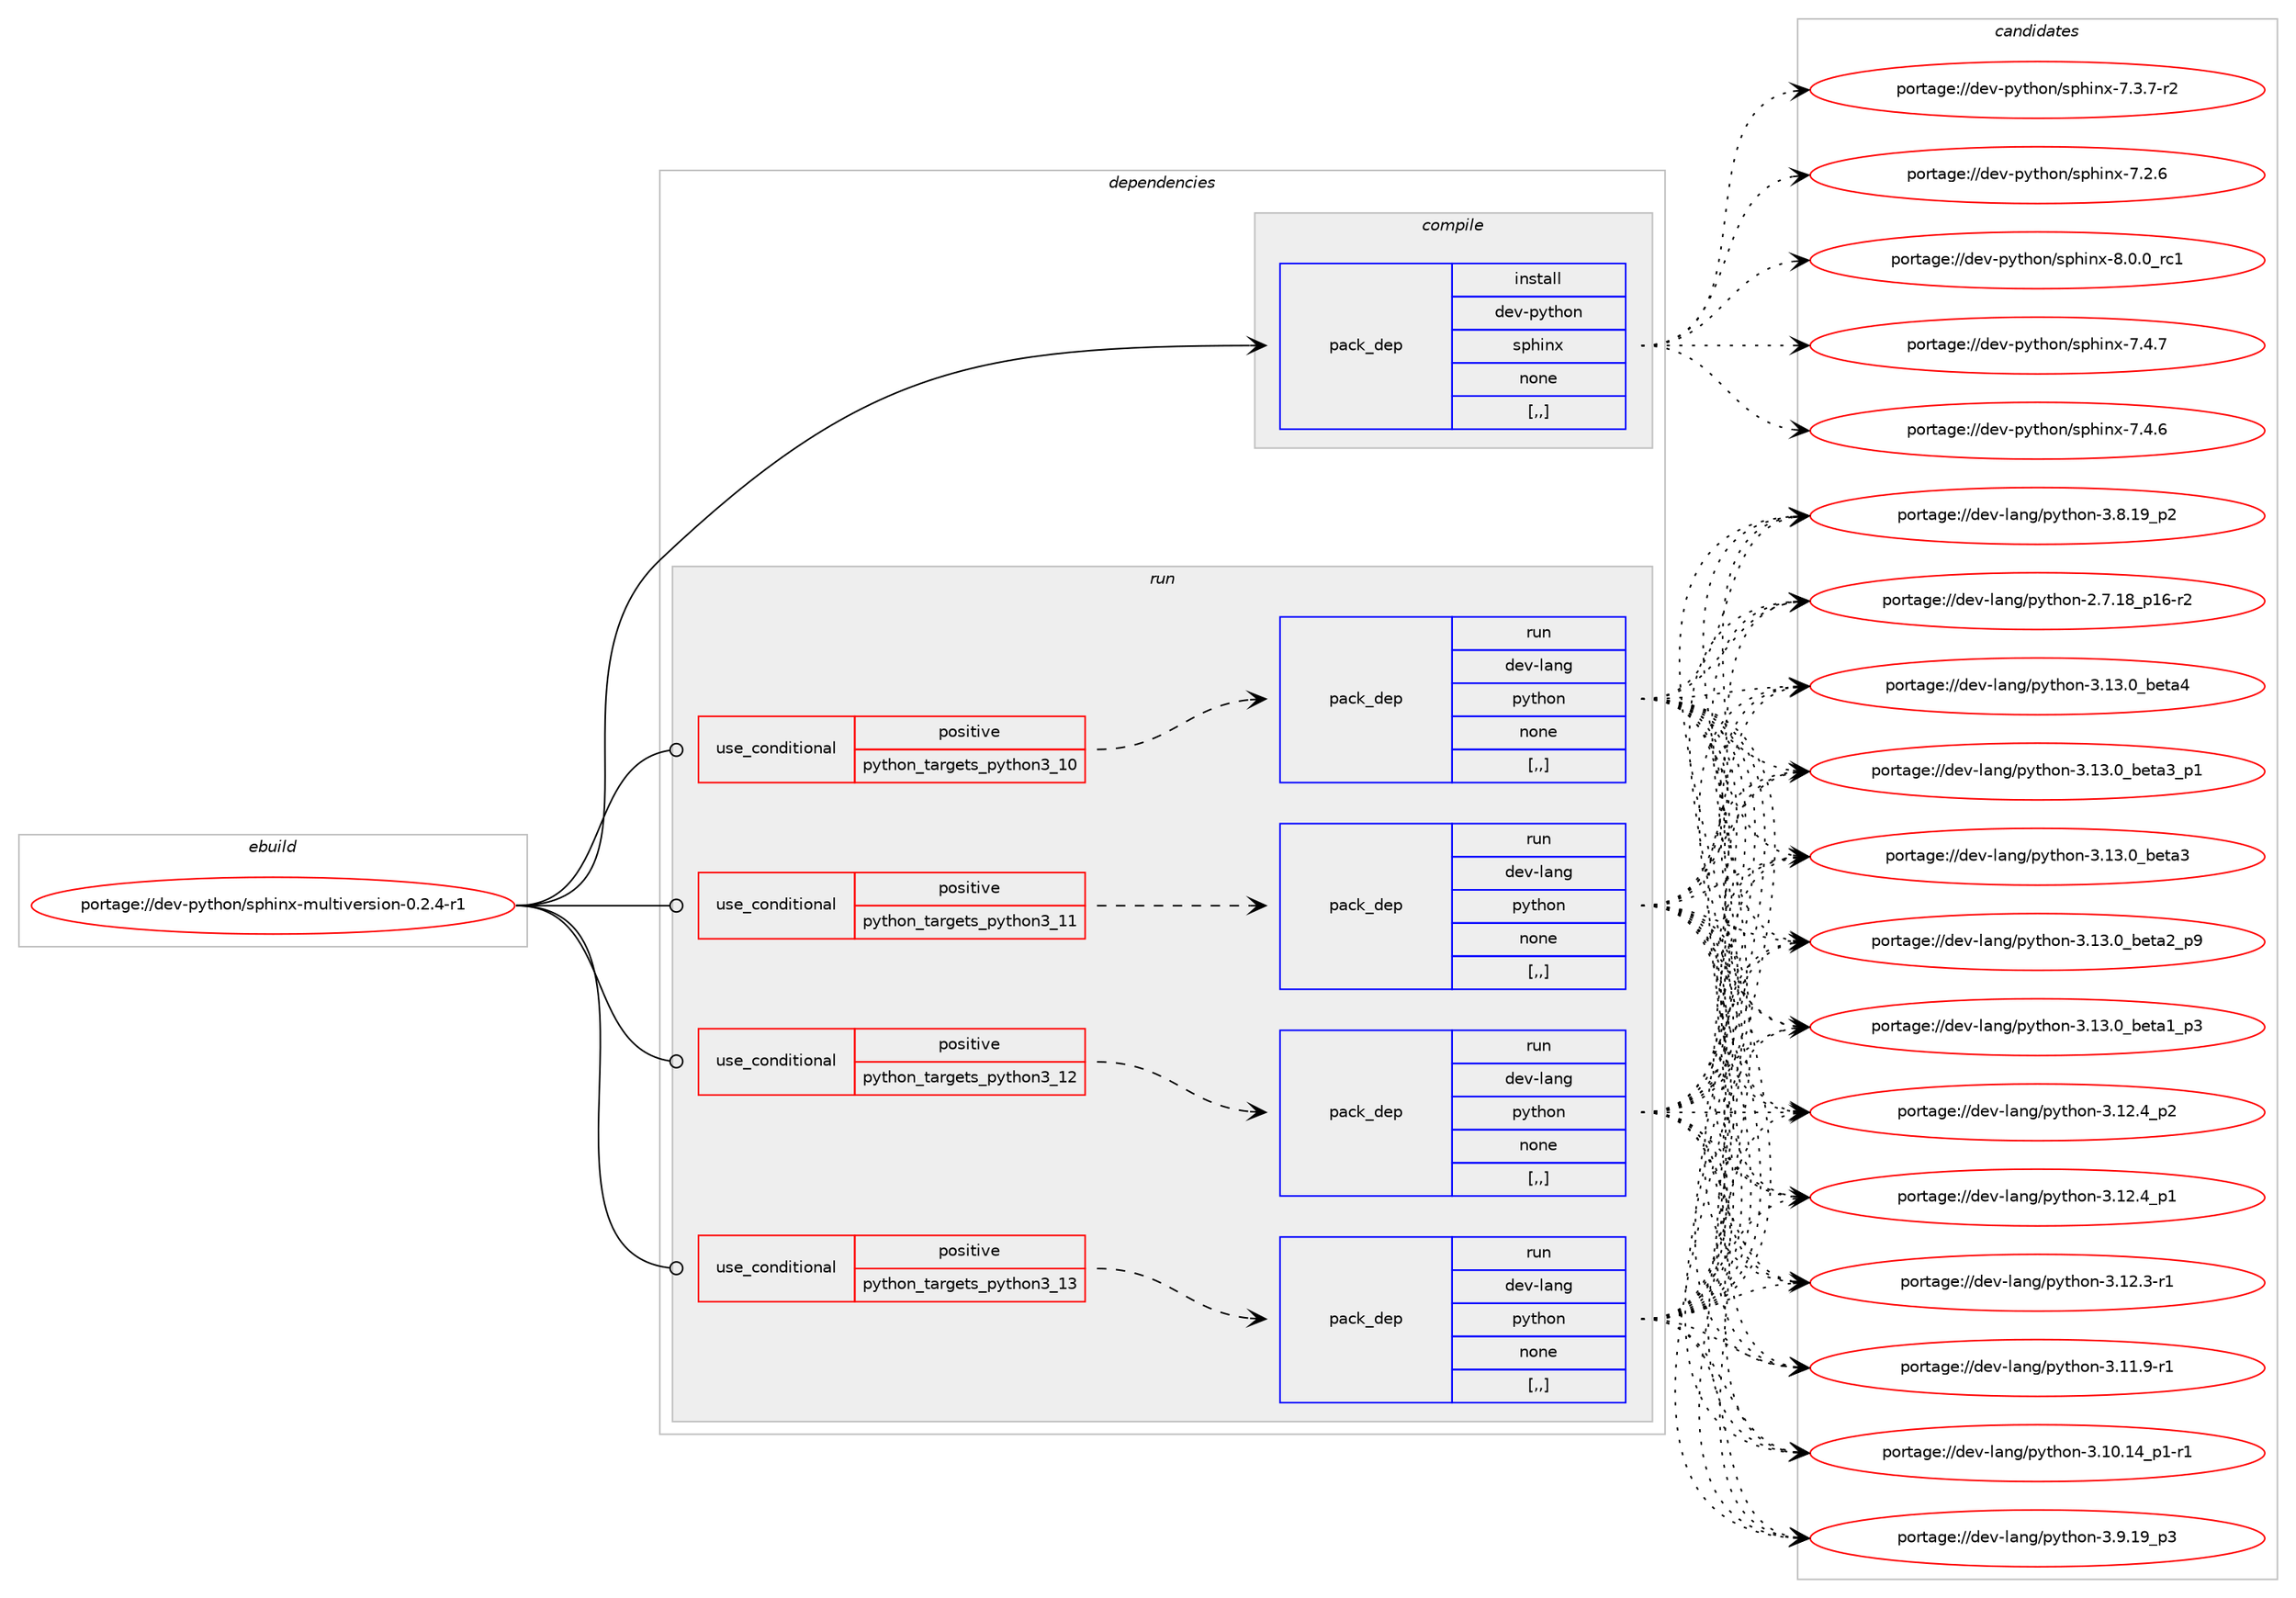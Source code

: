 digraph prolog {

# *************
# Graph options
# *************

newrank=true;
concentrate=true;
compound=true;
graph [rankdir=LR,fontname=Helvetica,fontsize=10,ranksep=1.5];#, ranksep=2.5, nodesep=0.2];
edge  [arrowhead=vee];
node  [fontname=Helvetica,fontsize=10];

# **********
# The ebuild
# **********

subgraph cluster_leftcol {
color=gray;
label=<<i>ebuild</i>>;
id [label="portage://dev-python/sphinx-multiversion-0.2.4-r1", color=red, width=4, href="../dev-python/sphinx-multiversion-0.2.4-r1.svg"];
}

# ****************
# The dependencies
# ****************

subgraph cluster_midcol {
color=gray;
label=<<i>dependencies</i>>;
subgraph cluster_compile {
fillcolor="#eeeeee";
style=filled;
label=<<i>compile</i>>;
subgraph pack123056 {
dependency164204 [label=<<TABLE BORDER="0" CELLBORDER="1" CELLSPACING="0" CELLPADDING="4" WIDTH="220"><TR><TD ROWSPAN="6" CELLPADDING="30">pack_dep</TD></TR><TR><TD WIDTH="110">install</TD></TR><TR><TD>dev-python</TD></TR><TR><TD>sphinx</TD></TR><TR><TD>none</TD></TR><TR><TD>[,,]</TD></TR></TABLE>>, shape=none, color=blue];
}
id:e -> dependency164204:w [weight=20,style="solid",arrowhead="vee"];
}
subgraph cluster_compileandrun {
fillcolor="#eeeeee";
style=filled;
label=<<i>compile and run</i>>;
}
subgraph cluster_run {
fillcolor="#eeeeee";
style=filled;
label=<<i>run</i>>;
subgraph cond39876 {
dependency164205 [label=<<TABLE BORDER="0" CELLBORDER="1" CELLSPACING="0" CELLPADDING="4"><TR><TD ROWSPAN="3" CELLPADDING="10">use_conditional</TD></TR><TR><TD>positive</TD></TR><TR><TD>python_targets_python3_10</TD></TR></TABLE>>, shape=none, color=red];
subgraph pack123057 {
dependency164206 [label=<<TABLE BORDER="0" CELLBORDER="1" CELLSPACING="0" CELLPADDING="4" WIDTH="220"><TR><TD ROWSPAN="6" CELLPADDING="30">pack_dep</TD></TR><TR><TD WIDTH="110">run</TD></TR><TR><TD>dev-lang</TD></TR><TR><TD>python</TD></TR><TR><TD>none</TD></TR><TR><TD>[,,]</TD></TR></TABLE>>, shape=none, color=blue];
}
dependency164205:e -> dependency164206:w [weight=20,style="dashed",arrowhead="vee"];
}
id:e -> dependency164205:w [weight=20,style="solid",arrowhead="odot"];
subgraph cond39877 {
dependency164207 [label=<<TABLE BORDER="0" CELLBORDER="1" CELLSPACING="0" CELLPADDING="4"><TR><TD ROWSPAN="3" CELLPADDING="10">use_conditional</TD></TR><TR><TD>positive</TD></TR><TR><TD>python_targets_python3_11</TD></TR></TABLE>>, shape=none, color=red];
subgraph pack123058 {
dependency164208 [label=<<TABLE BORDER="0" CELLBORDER="1" CELLSPACING="0" CELLPADDING="4" WIDTH="220"><TR><TD ROWSPAN="6" CELLPADDING="30">pack_dep</TD></TR><TR><TD WIDTH="110">run</TD></TR><TR><TD>dev-lang</TD></TR><TR><TD>python</TD></TR><TR><TD>none</TD></TR><TR><TD>[,,]</TD></TR></TABLE>>, shape=none, color=blue];
}
dependency164207:e -> dependency164208:w [weight=20,style="dashed",arrowhead="vee"];
}
id:e -> dependency164207:w [weight=20,style="solid",arrowhead="odot"];
subgraph cond39878 {
dependency164209 [label=<<TABLE BORDER="0" CELLBORDER="1" CELLSPACING="0" CELLPADDING="4"><TR><TD ROWSPAN="3" CELLPADDING="10">use_conditional</TD></TR><TR><TD>positive</TD></TR><TR><TD>python_targets_python3_12</TD></TR></TABLE>>, shape=none, color=red];
subgraph pack123059 {
dependency164210 [label=<<TABLE BORDER="0" CELLBORDER="1" CELLSPACING="0" CELLPADDING="4" WIDTH="220"><TR><TD ROWSPAN="6" CELLPADDING="30">pack_dep</TD></TR><TR><TD WIDTH="110">run</TD></TR><TR><TD>dev-lang</TD></TR><TR><TD>python</TD></TR><TR><TD>none</TD></TR><TR><TD>[,,]</TD></TR></TABLE>>, shape=none, color=blue];
}
dependency164209:e -> dependency164210:w [weight=20,style="dashed",arrowhead="vee"];
}
id:e -> dependency164209:w [weight=20,style="solid",arrowhead="odot"];
subgraph cond39879 {
dependency164211 [label=<<TABLE BORDER="0" CELLBORDER="1" CELLSPACING="0" CELLPADDING="4"><TR><TD ROWSPAN="3" CELLPADDING="10">use_conditional</TD></TR><TR><TD>positive</TD></TR><TR><TD>python_targets_python3_13</TD></TR></TABLE>>, shape=none, color=red];
subgraph pack123060 {
dependency164212 [label=<<TABLE BORDER="0" CELLBORDER="1" CELLSPACING="0" CELLPADDING="4" WIDTH="220"><TR><TD ROWSPAN="6" CELLPADDING="30">pack_dep</TD></TR><TR><TD WIDTH="110">run</TD></TR><TR><TD>dev-lang</TD></TR><TR><TD>python</TD></TR><TR><TD>none</TD></TR><TR><TD>[,,]</TD></TR></TABLE>>, shape=none, color=blue];
}
dependency164211:e -> dependency164212:w [weight=20,style="dashed",arrowhead="vee"];
}
id:e -> dependency164211:w [weight=20,style="solid",arrowhead="odot"];
}
}

# **************
# The candidates
# **************

subgraph cluster_choices {
rank=same;
color=gray;
label=<<i>candidates</i>>;

subgraph choice123056 {
color=black;
nodesep=1;
choice1001011184511212111610411111047115112104105110120455646484648951149949 [label="portage://dev-python/sphinx-8.0.0_rc1", color=red, width=4,href="../dev-python/sphinx-8.0.0_rc1.svg"];
choice1001011184511212111610411111047115112104105110120455546524655 [label="portage://dev-python/sphinx-7.4.7", color=red, width=4,href="../dev-python/sphinx-7.4.7.svg"];
choice1001011184511212111610411111047115112104105110120455546524654 [label="portage://dev-python/sphinx-7.4.6", color=red, width=4,href="../dev-python/sphinx-7.4.6.svg"];
choice10010111845112121116104111110471151121041051101204555465146554511450 [label="portage://dev-python/sphinx-7.3.7-r2", color=red, width=4,href="../dev-python/sphinx-7.3.7-r2.svg"];
choice1001011184511212111610411111047115112104105110120455546504654 [label="portage://dev-python/sphinx-7.2.6", color=red, width=4,href="../dev-python/sphinx-7.2.6.svg"];
dependency164204:e -> choice1001011184511212111610411111047115112104105110120455646484648951149949:w [style=dotted,weight="100"];
dependency164204:e -> choice1001011184511212111610411111047115112104105110120455546524655:w [style=dotted,weight="100"];
dependency164204:e -> choice1001011184511212111610411111047115112104105110120455546524654:w [style=dotted,weight="100"];
dependency164204:e -> choice10010111845112121116104111110471151121041051101204555465146554511450:w [style=dotted,weight="100"];
dependency164204:e -> choice1001011184511212111610411111047115112104105110120455546504654:w [style=dotted,weight="100"];
}
subgraph choice123057 {
color=black;
nodesep=1;
choice1001011184510897110103471121211161041111104551464951464895981011169752 [label="portage://dev-lang/python-3.13.0_beta4", color=red, width=4,href="../dev-lang/python-3.13.0_beta4.svg"];
choice10010111845108971101034711212111610411111045514649514648959810111697519511249 [label="portage://dev-lang/python-3.13.0_beta3_p1", color=red, width=4,href="../dev-lang/python-3.13.0_beta3_p1.svg"];
choice1001011184510897110103471121211161041111104551464951464895981011169751 [label="portage://dev-lang/python-3.13.0_beta3", color=red, width=4,href="../dev-lang/python-3.13.0_beta3.svg"];
choice10010111845108971101034711212111610411111045514649514648959810111697509511257 [label="portage://dev-lang/python-3.13.0_beta2_p9", color=red, width=4,href="../dev-lang/python-3.13.0_beta2_p9.svg"];
choice10010111845108971101034711212111610411111045514649514648959810111697499511251 [label="portage://dev-lang/python-3.13.0_beta1_p3", color=red, width=4,href="../dev-lang/python-3.13.0_beta1_p3.svg"];
choice100101118451089711010347112121116104111110455146495046529511250 [label="portage://dev-lang/python-3.12.4_p2", color=red, width=4,href="../dev-lang/python-3.12.4_p2.svg"];
choice100101118451089711010347112121116104111110455146495046529511249 [label="portage://dev-lang/python-3.12.4_p1", color=red, width=4,href="../dev-lang/python-3.12.4_p1.svg"];
choice100101118451089711010347112121116104111110455146495046514511449 [label="portage://dev-lang/python-3.12.3-r1", color=red, width=4,href="../dev-lang/python-3.12.3-r1.svg"];
choice100101118451089711010347112121116104111110455146494946574511449 [label="portage://dev-lang/python-3.11.9-r1", color=red, width=4,href="../dev-lang/python-3.11.9-r1.svg"];
choice100101118451089711010347112121116104111110455146494846495295112494511449 [label="portage://dev-lang/python-3.10.14_p1-r1", color=red, width=4,href="../dev-lang/python-3.10.14_p1-r1.svg"];
choice100101118451089711010347112121116104111110455146574649579511251 [label="portage://dev-lang/python-3.9.19_p3", color=red, width=4,href="../dev-lang/python-3.9.19_p3.svg"];
choice100101118451089711010347112121116104111110455146564649579511250 [label="portage://dev-lang/python-3.8.19_p2", color=red, width=4,href="../dev-lang/python-3.8.19_p2.svg"];
choice100101118451089711010347112121116104111110455046554649569511249544511450 [label="portage://dev-lang/python-2.7.18_p16-r2", color=red, width=4,href="../dev-lang/python-2.7.18_p16-r2.svg"];
dependency164206:e -> choice1001011184510897110103471121211161041111104551464951464895981011169752:w [style=dotted,weight="100"];
dependency164206:e -> choice10010111845108971101034711212111610411111045514649514648959810111697519511249:w [style=dotted,weight="100"];
dependency164206:e -> choice1001011184510897110103471121211161041111104551464951464895981011169751:w [style=dotted,weight="100"];
dependency164206:e -> choice10010111845108971101034711212111610411111045514649514648959810111697509511257:w [style=dotted,weight="100"];
dependency164206:e -> choice10010111845108971101034711212111610411111045514649514648959810111697499511251:w [style=dotted,weight="100"];
dependency164206:e -> choice100101118451089711010347112121116104111110455146495046529511250:w [style=dotted,weight="100"];
dependency164206:e -> choice100101118451089711010347112121116104111110455146495046529511249:w [style=dotted,weight="100"];
dependency164206:e -> choice100101118451089711010347112121116104111110455146495046514511449:w [style=dotted,weight="100"];
dependency164206:e -> choice100101118451089711010347112121116104111110455146494946574511449:w [style=dotted,weight="100"];
dependency164206:e -> choice100101118451089711010347112121116104111110455146494846495295112494511449:w [style=dotted,weight="100"];
dependency164206:e -> choice100101118451089711010347112121116104111110455146574649579511251:w [style=dotted,weight="100"];
dependency164206:e -> choice100101118451089711010347112121116104111110455146564649579511250:w [style=dotted,weight="100"];
dependency164206:e -> choice100101118451089711010347112121116104111110455046554649569511249544511450:w [style=dotted,weight="100"];
}
subgraph choice123058 {
color=black;
nodesep=1;
choice1001011184510897110103471121211161041111104551464951464895981011169752 [label="portage://dev-lang/python-3.13.0_beta4", color=red, width=4,href="../dev-lang/python-3.13.0_beta4.svg"];
choice10010111845108971101034711212111610411111045514649514648959810111697519511249 [label="portage://dev-lang/python-3.13.0_beta3_p1", color=red, width=4,href="../dev-lang/python-3.13.0_beta3_p1.svg"];
choice1001011184510897110103471121211161041111104551464951464895981011169751 [label="portage://dev-lang/python-3.13.0_beta3", color=red, width=4,href="../dev-lang/python-3.13.0_beta3.svg"];
choice10010111845108971101034711212111610411111045514649514648959810111697509511257 [label="portage://dev-lang/python-3.13.0_beta2_p9", color=red, width=4,href="../dev-lang/python-3.13.0_beta2_p9.svg"];
choice10010111845108971101034711212111610411111045514649514648959810111697499511251 [label="portage://dev-lang/python-3.13.0_beta1_p3", color=red, width=4,href="../dev-lang/python-3.13.0_beta1_p3.svg"];
choice100101118451089711010347112121116104111110455146495046529511250 [label="portage://dev-lang/python-3.12.4_p2", color=red, width=4,href="../dev-lang/python-3.12.4_p2.svg"];
choice100101118451089711010347112121116104111110455146495046529511249 [label="portage://dev-lang/python-3.12.4_p1", color=red, width=4,href="../dev-lang/python-3.12.4_p1.svg"];
choice100101118451089711010347112121116104111110455146495046514511449 [label="portage://dev-lang/python-3.12.3-r1", color=red, width=4,href="../dev-lang/python-3.12.3-r1.svg"];
choice100101118451089711010347112121116104111110455146494946574511449 [label="portage://dev-lang/python-3.11.9-r1", color=red, width=4,href="../dev-lang/python-3.11.9-r1.svg"];
choice100101118451089711010347112121116104111110455146494846495295112494511449 [label="portage://dev-lang/python-3.10.14_p1-r1", color=red, width=4,href="../dev-lang/python-3.10.14_p1-r1.svg"];
choice100101118451089711010347112121116104111110455146574649579511251 [label="portage://dev-lang/python-3.9.19_p3", color=red, width=4,href="../dev-lang/python-3.9.19_p3.svg"];
choice100101118451089711010347112121116104111110455146564649579511250 [label="portage://dev-lang/python-3.8.19_p2", color=red, width=4,href="../dev-lang/python-3.8.19_p2.svg"];
choice100101118451089711010347112121116104111110455046554649569511249544511450 [label="portage://dev-lang/python-2.7.18_p16-r2", color=red, width=4,href="../dev-lang/python-2.7.18_p16-r2.svg"];
dependency164208:e -> choice1001011184510897110103471121211161041111104551464951464895981011169752:w [style=dotted,weight="100"];
dependency164208:e -> choice10010111845108971101034711212111610411111045514649514648959810111697519511249:w [style=dotted,weight="100"];
dependency164208:e -> choice1001011184510897110103471121211161041111104551464951464895981011169751:w [style=dotted,weight="100"];
dependency164208:e -> choice10010111845108971101034711212111610411111045514649514648959810111697509511257:w [style=dotted,weight="100"];
dependency164208:e -> choice10010111845108971101034711212111610411111045514649514648959810111697499511251:w [style=dotted,weight="100"];
dependency164208:e -> choice100101118451089711010347112121116104111110455146495046529511250:w [style=dotted,weight="100"];
dependency164208:e -> choice100101118451089711010347112121116104111110455146495046529511249:w [style=dotted,weight="100"];
dependency164208:e -> choice100101118451089711010347112121116104111110455146495046514511449:w [style=dotted,weight="100"];
dependency164208:e -> choice100101118451089711010347112121116104111110455146494946574511449:w [style=dotted,weight="100"];
dependency164208:e -> choice100101118451089711010347112121116104111110455146494846495295112494511449:w [style=dotted,weight="100"];
dependency164208:e -> choice100101118451089711010347112121116104111110455146574649579511251:w [style=dotted,weight="100"];
dependency164208:e -> choice100101118451089711010347112121116104111110455146564649579511250:w [style=dotted,weight="100"];
dependency164208:e -> choice100101118451089711010347112121116104111110455046554649569511249544511450:w [style=dotted,weight="100"];
}
subgraph choice123059 {
color=black;
nodesep=1;
choice1001011184510897110103471121211161041111104551464951464895981011169752 [label="portage://dev-lang/python-3.13.0_beta4", color=red, width=4,href="../dev-lang/python-3.13.0_beta4.svg"];
choice10010111845108971101034711212111610411111045514649514648959810111697519511249 [label="portage://dev-lang/python-3.13.0_beta3_p1", color=red, width=4,href="../dev-lang/python-3.13.0_beta3_p1.svg"];
choice1001011184510897110103471121211161041111104551464951464895981011169751 [label="portage://dev-lang/python-3.13.0_beta3", color=red, width=4,href="../dev-lang/python-3.13.0_beta3.svg"];
choice10010111845108971101034711212111610411111045514649514648959810111697509511257 [label="portage://dev-lang/python-3.13.0_beta2_p9", color=red, width=4,href="../dev-lang/python-3.13.0_beta2_p9.svg"];
choice10010111845108971101034711212111610411111045514649514648959810111697499511251 [label="portage://dev-lang/python-3.13.0_beta1_p3", color=red, width=4,href="../dev-lang/python-3.13.0_beta1_p3.svg"];
choice100101118451089711010347112121116104111110455146495046529511250 [label="portage://dev-lang/python-3.12.4_p2", color=red, width=4,href="../dev-lang/python-3.12.4_p2.svg"];
choice100101118451089711010347112121116104111110455146495046529511249 [label="portage://dev-lang/python-3.12.4_p1", color=red, width=4,href="../dev-lang/python-3.12.4_p1.svg"];
choice100101118451089711010347112121116104111110455146495046514511449 [label="portage://dev-lang/python-3.12.3-r1", color=red, width=4,href="../dev-lang/python-3.12.3-r1.svg"];
choice100101118451089711010347112121116104111110455146494946574511449 [label="portage://dev-lang/python-3.11.9-r1", color=red, width=4,href="../dev-lang/python-3.11.9-r1.svg"];
choice100101118451089711010347112121116104111110455146494846495295112494511449 [label="portage://dev-lang/python-3.10.14_p1-r1", color=red, width=4,href="../dev-lang/python-3.10.14_p1-r1.svg"];
choice100101118451089711010347112121116104111110455146574649579511251 [label="portage://dev-lang/python-3.9.19_p3", color=red, width=4,href="../dev-lang/python-3.9.19_p3.svg"];
choice100101118451089711010347112121116104111110455146564649579511250 [label="portage://dev-lang/python-3.8.19_p2", color=red, width=4,href="../dev-lang/python-3.8.19_p2.svg"];
choice100101118451089711010347112121116104111110455046554649569511249544511450 [label="portage://dev-lang/python-2.7.18_p16-r2", color=red, width=4,href="../dev-lang/python-2.7.18_p16-r2.svg"];
dependency164210:e -> choice1001011184510897110103471121211161041111104551464951464895981011169752:w [style=dotted,weight="100"];
dependency164210:e -> choice10010111845108971101034711212111610411111045514649514648959810111697519511249:w [style=dotted,weight="100"];
dependency164210:e -> choice1001011184510897110103471121211161041111104551464951464895981011169751:w [style=dotted,weight="100"];
dependency164210:e -> choice10010111845108971101034711212111610411111045514649514648959810111697509511257:w [style=dotted,weight="100"];
dependency164210:e -> choice10010111845108971101034711212111610411111045514649514648959810111697499511251:w [style=dotted,weight="100"];
dependency164210:e -> choice100101118451089711010347112121116104111110455146495046529511250:w [style=dotted,weight="100"];
dependency164210:e -> choice100101118451089711010347112121116104111110455146495046529511249:w [style=dotted,weight="100"];
dependency164210:e -> choice100101118451089711010347112121116104111110455146495046514511449:w [style=dotted,weight="100"];
dependency164210:e -> choice100101118451089711010347112121116104111110455146494946574511449:w [style=dotted,weight="100"];
dependency164210:e -> choice100101118451089711010347112121116104111110455146494846495295112494511449:w [style=dotted,weight="100"];
dependency164210:e -> choice100101118451089711010347112121116104111110455146574649579511251:w [style=dotted,weight="100"];
dependency164210:e -> choice100101118451089711010347112121116104111110455146564649579511250:w [style=dotted,weight="100"];
dependency164210:e -> choice100101118451089711010347112121116104111110455046554649569511249544511450:w [style=dotted,weight="100"];
}
subgraph choice123060 {
color=black;
nodesep=1;
choice1001011184510897110103471121211161041111104551464951464895981011169752 [label="portage://dev-lang/python-3.13.0_beta4", color=red, width=4,href="../dev-lang/python-3.13.0_beta4.svg"];
choice10010111845108971101034711212111610411111045514649514648959810111697519511249 [label="portage://dev-lang/python-3.13.0_beta3_p1", color=red, width=4,href="../dev-lang/python-3.13.0_beta3_p1.svg"];
choice1001011184510897110103471121211161041111104551464951464895981011169751 [label="portage://dev-lang/python-3.13.0_beta3", color=red, width=4,href="../dev-lang/python-3.13.0_beta3.svg"];
choice10010111845108971101034711212111610411111045514649514648959810111697509511257 [label="portage://dev-lang/python-3.13.0_beta2_p9", color=red, width=4,href="../dev-lang/python-3.13.0_beta2_p9.svg"];
choice10010111845108971101034711212111610411111045514649514648959810111697499511251 [label="portage://dev-lang/python-3.13.0_beta1_p3", color=red, width=4,href="../dev-lang/python-3.13.0_beta1_p3.svg"];
choice100101118451089711010347112121116104111110455146495046529511250 [label="portage://dev-lang/python-3.12.4_p2", color=red, width=4,href="../dev-lang/python-3.12.4_p2.svg"];
choice100101118451089711010347112121116104111110455146495046529511249 [label="portage://dev-lang/python-3.12.4_p1", color=red, width=4,href="../dev-lang/python-3.12.4_p1.svg"];
choice100101118451089711010347112121116104111110455146495046514511449 [label="portage://dev-lang/python-3.12.3-r1", color=red, width=4,href="../dev-lang/python-3.12.3-r1.svg"];
choice100101118451089711010347112121116104111110455146494946574511449 [label="portage://dev-lang/python-3.11.9-r1", color=red, width=4,href="../dev-lang/python-3.11.9-r1.svg"];
choice100101118451089711010347112121116104111110455146494846495295112494511449 [label="portage://dev-lang/python-3.10.14_p1-r1", color=red, width=4,href="../dev-lang/python-3.10.14_p1-r1.svg"];
choice100101118451089711010347112121116104111110455146574649579511251 [label="portage://dev-lang/python-3.9.19_p3", color=red, width=4,href="../dev-lang/python-3.9.19_p3.svg"];
choice100101118451089711010347112121116104111110455146564649579511250 [label="portage://dev-lang/python-3.8.19_p2", color=red, width=4,href="../dev-lang/python-3.8.19_p2.svg"];
choice100101118451089711010347112121116104111110455046554649569511249544511450 [label="portage://dev-lang/python-2.7.18_p16-r2", color=red, width=4,href="../dev-lang/python-2.7.18_p16-r2.svg"];
dependency164212:e -> choice1001011184510897110103471121211161041111104551464951464895981011169752:w [style=dotted,weight="100"];
dependency164212:e -> choice10010111845108971101034711212111610411111045514649514648959810111697519511249:w [style=dotted,weight="100"];
dependency164212:e -> choice1001011184510897110103471121211161041111104551464951464895981011169751:w [style=dotted,weight="100"];
dependency164212:e -> choice10010111845108971101034711212111610411111045514649514648959810111697509511257:w [style=dotted,weight="100"];
dependency164212:e -> choice10010111845108971101034711212111610411111045514649514648959810111697499511251:w [style=dotted,weight="100"];
dependency164212:e -> choice100101118451089711010347112121116104111110455146495046529511250:w [style=dotted,weight="100"];
dependency164212:e -> choice100101118451089711010347112121116104111110455146495046529511249:w [style=dotted,weight="100"];
dependency164212:e -> choice100101118451089711010347112121116104111110455146495046514511449:w [style=dotted,weight="100"];
dependency164212:e -> choice100101118451089711010347112121116104111110455146494946574511449:w [style=dotted,weight="100"];
dependency164212:e -> choice100101118451089711010347112121116104111110455146494846495295112494511449:w [style=dotted,weight="100"];
dependency164212:e -> choice100101118451089711010347112121116104111110455146574649579511251:w [style=dotted,weight="100"];
dependency164212:e -> choice100101118451089711010347112121116104111110455146564649579511250:w [style=dotted,weight="100"];
dependency164212:e -> choice100101118451089711010347112121116104111110455046554649569511249544511450:w [style=dotted,weight="100"];
}
}

}
